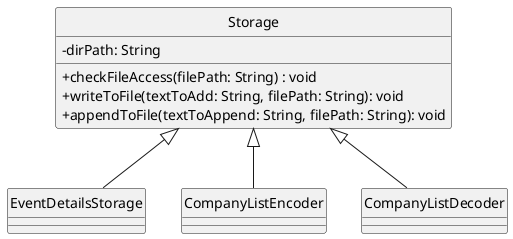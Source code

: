@startuml
skinparam classAttributeIconSize 0
hide circle

class Storage  {
-dirPath: String
+checkFileAccess(filePath: String) : void
+writeToFile(textToAdd: String, filePath: String): void
+appendToFile(textToAppend: String, filePath: String): void
}

class EventDetailsStorage  {
}

class CompanyListEncoder  {

}

class CompanyListDecoder {
}

Storage <|-- EventDetailsStorage
Storage <|-- CompanyListEncoder
Storage <|-- CompanyListDecoder



@enduml